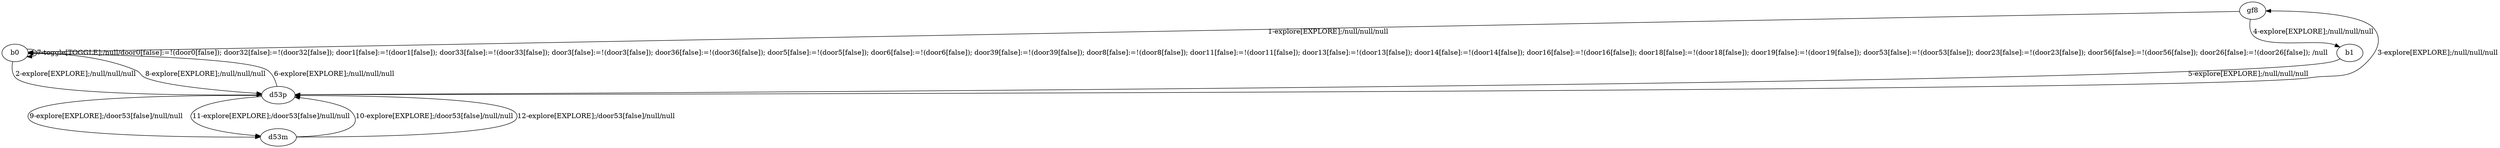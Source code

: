 # Total number of goals covered by this test: 1
# d53m --> d53p

digraph g {
"gf8" -> "b0" [label = "1-explore[EXPLORE];/null/null/null"];
"b0" -> "d53p" [label = "2-explore[EXPLORE];/null/null/null"];
"d53p" -> "gf8" [label = "3-explore[EXPLORE];/null/null/null"];
"gf8" -> "b1" [label = "4-explore[EXPLORE];/null/null/null"];
"b1" -> "d53p" [label = "5-explore[EXPLORE];/null/null/null"];
"d53p" -> "b0" [label = "6-explore[EXPLORE];/null/null/null"];
"b0" -> "b0" [label = "7-toggle[TOGGLE];/null/door0[false]:=!(door0[false]); door32[false]:=!(door32[false]); door1[false]:=!(door1[false]); door33[false]:=!(door33[false]); door3[false]:=!(door3[false]); door36[false]:=!(door36[false]); door5[false]:=!(door5[false]); door6[false]:=!(door6[false]); door39[false]:=!(door39[false]); door8[false]:=!(door8[false]); door11[false]:=!(door11[false]); door13[false]:=!(door13[false]); door14[false]:=!(door14[false]); door16[false]:=!(door16[false]); door18[false]:=!(door18[false]); door19[false]:=!(door19[false]); door53[false]:=!(door53[false]); door23[false]:=!(door23[false]); door56[false]:=!(door56[false]); door26[false]:=!(door26[false]); /null"];
"b0" -> "d53p" [label = "8-explore[EXPLORE];/null/null/null"];
"d53p" -> "d53m" [label = "9-explore[EXPLORE];/door53[false]/null/null"];
"d53m" -> "d53p" [label = "10-explore[EXPLORE];/door53[false]/null/null"];
"d53p" -> "d53m" [label = "11-explore[EXPLORE];/door53[false]/null/null"];
"d53m" -> "d53p" [label = "12-explore[EXPLORE];/door53[false]/null/null"];
}